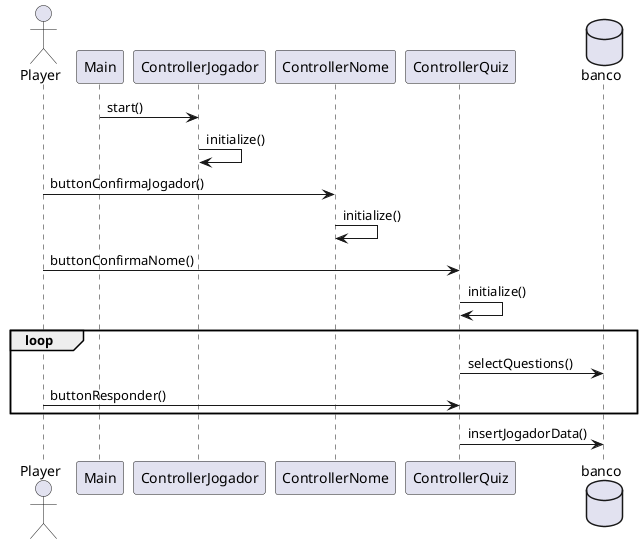 @startuml

actor Player


Main -> ControllerJogador : start()
ControllerJogador -> ControllerJogador : initialize()
Player  -> ControllerNome : buttonConfirmaJogador()
ControllerNome -> ControllerNome : initialize()
Player -> ControllerQuiz : buttonConfirmaNome()
ControllerQuiz -> ControllerQuiz : initialize()

database banco
group loop
    ControllerQuiz -> banco :selectQuestions()
    Player -> ControllerQuiz: buttonResponder()

end


ControllerQuiz -> banco :insertJogadorData()

@enduml